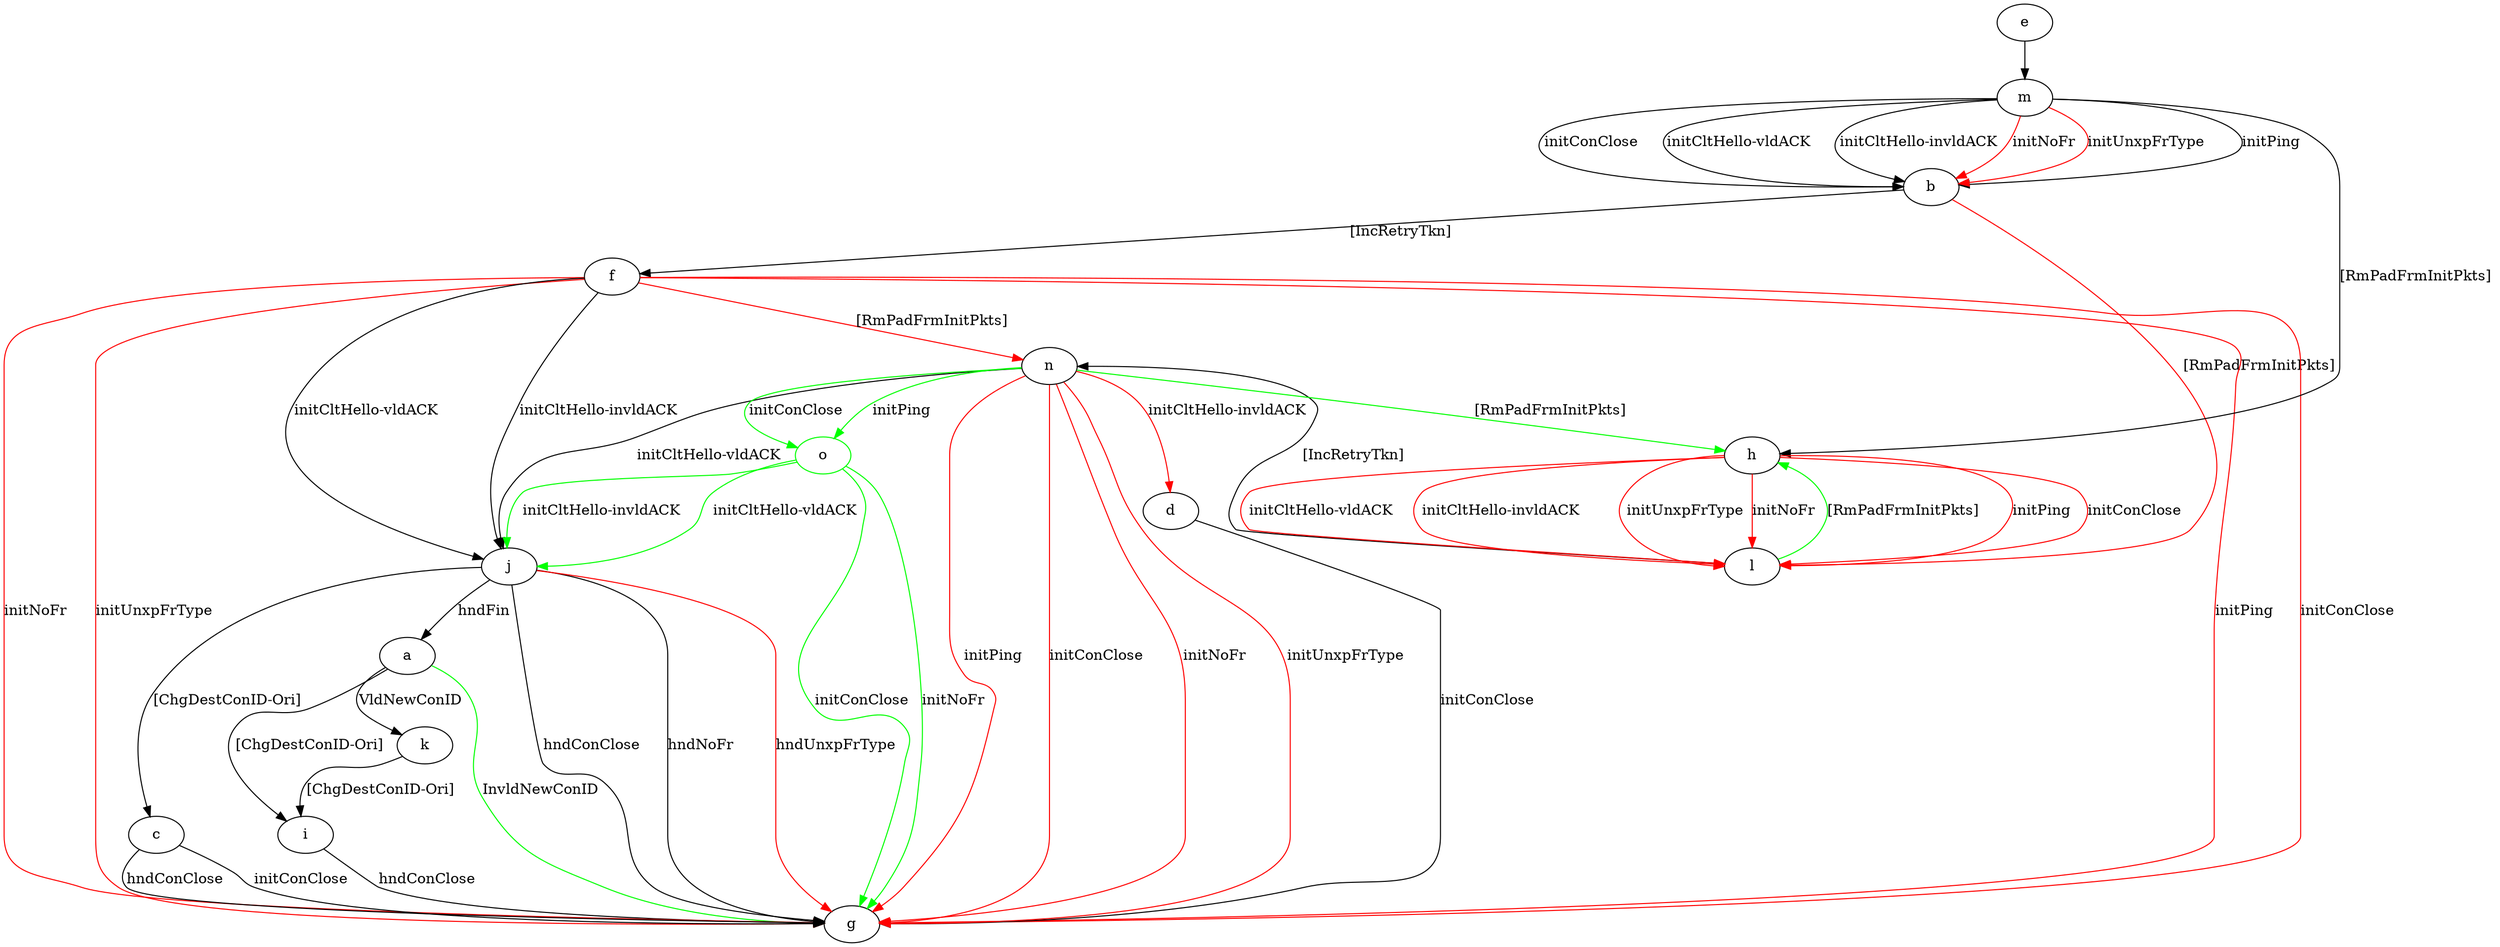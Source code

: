 digraph "" {
	a -> g	[key=0,
		color=green,
		label="InvldNewConID "];
	a -> i	[key=0,
		label="[ChgDestConID-Ori] "];
	a -> k	[key=0,
		label="VldNewConID "];
	b -> f	[key=0,
		label="[IncRetryTkn] "];
	b -> l	[key=0,
		color=red,
		label="[RmPadFrmInitPkts] "];
	c -> g	[key=0,
		label="initConClose "];
	c -> g	[key=1,
		label="hndConClose "];
	d -> g	[key=0,
		label="initConClose "];
	e -> m	[key=0];
	f -> g	[key=0,
		color=red,
		label="initPing "];
	f -> g	[key=1,
		color=red,
		label="initConClose "];
	f -> g	[key=2,
		color=red,
		label="initNoFr "];
	f -> g	[key=3,
		color=red,
		label="initUnxpFrType "];
	f -> j	[key=0,
		label="initCltHello-vldACK "];
	f -> j	[key=1,
		label="initCltHello-invldACK "];
	f -> n	[key=0,
		color=red,
		label="[RmPadFrmInitPkts] "];
	h -> l	[key=0,
		color=red,
		label="initPing "];
	h -> l	[key=1,
		color=red,
		label="initConClose "];
	h -> l	[key=2,
		color=red,
		label="initCltHello-vldACK "];
	h -> l	[key=3,
		color=red,
		label="initCltHello-invldACK "];
	h -> l	[key=4,
		color=red,
		label="initNoFr "];
	h -> l	[key=5,
		color=red,
		label="initUnxpFrType "];
	i -> g	[key=0,
		label="hndConClose "];
	j -> a	[key=0,
		label="hndFin "];
	j -> c	[key=0,
		label="[ChgDestConID-Ori] "];
	j -> g	[key=0,
		label="hndConClose "];
	j -> g	[key=1,
		label="hndNoFr "];
	j -> g	[key=2,
		color=red,
		label="hndUnxpFrType "];
	k -> i	[key=0,
		label="[ChgDestConID-Ori] "];
	l -> h	[key=0,
		color=green,
		label="[RmPadFrmInitPkts] "];
	l -> n	[key=0,
		label="[IncRetryTkn] "];
	m -> b	[key=0,
		label="initPing "];
	m -> b	[key=1,
		label="initConClose "];
	m -> b	[key=2,
		label="initCltHello-vldACK "];
	m -> b	[key=3,
		label="initCltHello-invldACK "];
	m -> b	[key=4,
		color=red,
		label="initNoFr "];
	m -> b	[key=5,
		color=red,
		label="initUnxpFrType "];
	m -> h	[key=0,
		label="[RmPadFrmInitPkts] "];
	n -> d	[key=0,
		color=red,
		label="initCltHello-invldACK "];
	n -> g	[key=0,
		color=red,
		label="initPing "];
	n -> g	[key=1,
		color=red,
		label="initConClose "];
	n -> g	[key=2,
		color=red,
		label="initNoFr "];
	n -> g	[key=3,
		color=red,
		label="initUnxpFrType "];
	n -> h	[key=0,
		color=green,
		label="[RmPadFrmInitPkts] "];
	n -> j	[key=0,
		label="initCltHello-vldACK "];
	o	[color=green];
	n -> o	[key=0,
		color=green,
		label="initPing "];
	n -> o	[key=1,
		color=green,
		label="initConClose "];
	o -> g	[key=0,
		color=green,
		label="initConClose "];
	o -> g	[key=1,
		color=green,
		label="initNoFr "];
	o -> j	[key=0,
		color=green,
		label="initCltHello-vldACK "];
	o -> j	[key=1,
		color=green,
		label="initCltHello-invldACK "];
}
